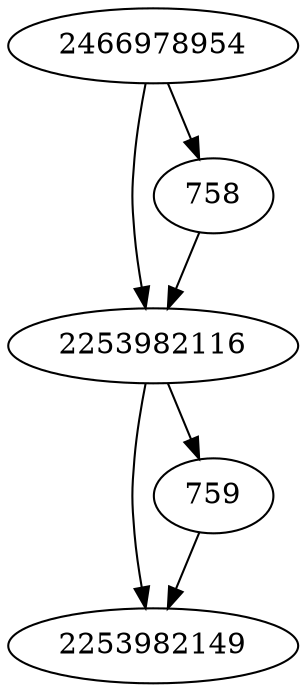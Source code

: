 strict digraph  {
2253982116;
2253982149;
2466978954;
758;
759;
2253982116 -> 759;
2253982116 -> 2253982149;
2466978954 -> 2253982116;
2466978954 -> 758;
758 -> 2253982116;
759 -> 2253982149;
}
